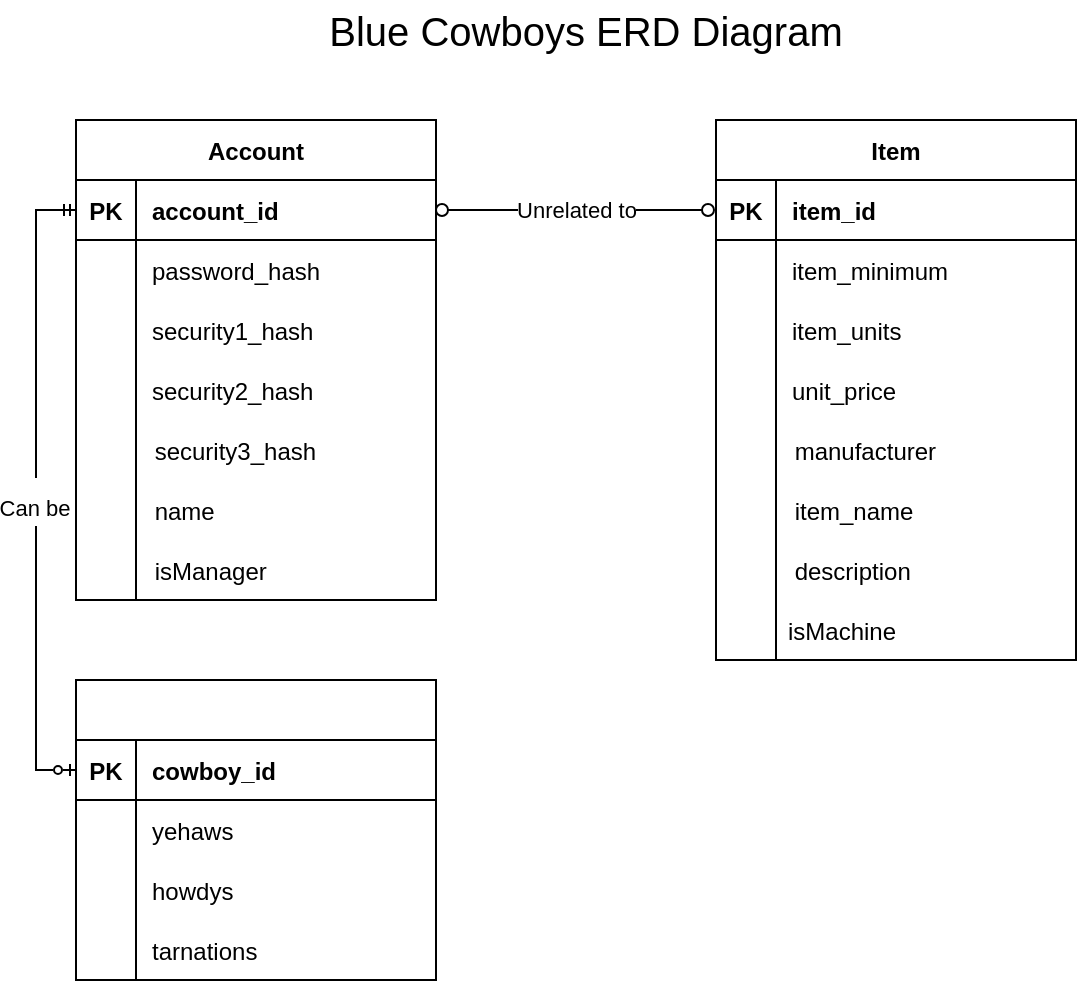 <mxfile version="20.5.1" type="device"><diagram id="R2lEEEUBdFMjLlhIrx00" name="Page-1"><mxGraphModel dx="1422" dy="734" grid="1" gridSize="10" guides="1" tooltips="1" connect="1" arrows="1" fold="1" page="1" pageScale="1" pageWidth="850" pageHeight="1100" math="0" shadow="0" extFonts="Permanent Marker^https://fonts.googleapis.com/css?family=Permanent+Marker"><root><mxCell id="0"/><mxCell id="1" parent="0"/><mxCell id="_1RB0XR3zgDBimwfVowO-33" value="Account" style="shape=table;startSize=30;container=1;collapsible=1;childLayout=tableLayout;fixedRows=1;rowLines=0;fontStyle=1;align=center;resizeLast=1;" vertex="1" parent="1"><mxGeometry x="80" y="120" width="180" height="240" as="geometry"/></mxCell><mxCell id="_1RB0XR3zgDBimwfVowO-34" value="" style="shape=tableRow;horizontal=0;startSize=0;swimlaneHead=0;swimlaneBody=0;fillColor=none;collapsible=0;dropTarget=0;points=[[0,0.5],[1,0.5]];portConstraint=eastwest;top=0;left=0;right=0;bottom=1;" vertex="1" parent="_1RB0XR3zgDBimwfVowO-33"><mxGeometry y="30" width="180" height="30" as="geometry"/></mxCell><mxCell id="_1RB0XR3zgDBimwfVowO-35" value="PK" style="shape=partialRectangle;connectable=0;fillColor=none;top=0;left=0;bottom=0;right=0;fontStyle=1;overflow=hidden;" vertex="1" parent="_1RB0XR3zgDBimwfVowO-34"><mxGeometry width="30" height="30" as="geometry"><mxRectangle width="30" height="30" as="alternateBounds"/></mxGeometry></mxCell><mxCell id="_1RB0XR3zgDBimwfVowO-36" value="account_id" style="shape=partialRectangle;connectable=0;fillColor=none;top=0;left=0;bottom=0;right=0;align=left;spacingLeft=6;fontStyle=1;overflow=hidden;" vertex="1" parent="_1RB0XR3zgDBimwfVowO-34"><mxGeometry x="30" width="150" height="30" as="geometry"><mxRectangle width="150" height="30" as="alternateBounds"/></mxGeometry></mxCell><mxCell id="_1RB0XR3zgDBimwfVowO-37" value="" style="shape=tableRow;horizontal=0;startSize=0;swimlaneHead=0;swimlaneBody=0;fillColor=none;collapsible=0;dropTarget=0;points=[[0,0.5],[1,0.5]];portConstraint=eastwest;top=0;left=0;right=0;bottom=0;" vertex="1" parent="_1RB0XR3zgDBimwfVowO-33"><mxGeometry y="60" width="180" height="30" as="geometry"/></mxCell><mxCell id="_1RB0XR3zgDBimwfVowO-38" value="" style="shape=partialRectangle;connectable=0;fillColor=none;top=0;left=0;bottom=0;right=0;editable=1;overflow=hidden;" vertex="1" parent="_1RB0XR3zgDBimwfVowO-37"><mxGeometry width="30" height="30" as="geometry"><mxRectangle width="30" height="30" as="alternateBounds"/></mxGeometry></mxCell><mxCell id="_1RB0XR3zgDBimwfVowO-39" value="password_hash" style="shape=partialRectangle;connectable=0;fillColor=none;top=0;left=0;bottom=0;right=0;align=left;spacingLeft=6;overflow=hidden;" vertex="1" parent="_1RB0XR3zgDBimwfVowO-37"><mxGeometry x="30" width="150" height="30" as="geometry"><mxRectangle width="150" height="30" as="alternateBounds"/></mxGeometry></mxCell><mxCell id="_1RB0XR3zgDBimwfVowO-40" value="" style="shape=tableRow;horizontal=0;startSize=0;swimlaneHead=0;swimlaneBody=0;fillColor=none;collapsible=0;dropTarget=0;points=[[0,0.5],[1,0.5]];portConstraint=eastwest;top=0;left=0;right=0;bottom=0;" vertex="1" parent="_1RB0XR3zgDBimwfVowO-33"><mxGeometry y="90" width="180" height="30" as="geometry"/></mxCell><mxCell id="_1RB0XR3zgDBimwfVowO-41" value="" style="shape=partialRectangle;connectable=0;fillColor=none;top=0;left=0;bottom=0;right=0;editable=1;overflow=hidden;" vertex="1" parent="_1RB0XR3zgDBimwfVowO-40"><mxGeometry width="30" height="30" as="geometry"><mxRectangle width="30" height="30" as="alternateBounds"/></mxGeometry></mxCell><mxCell id="_1RB0XR3zgDBimwfVowO-42" value="security1_hash" style="shape=partialRectangle;connectable=0;fillColor=none;top=0;left=0;bottom=0;right=0;align=left;spacingLeft=6;overflow=hidden;" vertex="1" parent="_1RB0XR3zgDBimwfVowO-40"><mxGeometry x="30" width="150" height="30" as="geometry"><mxRectangle width="150" height="30" as="alternateBounds"/></mxGeometry></mxCell><mxCell id="_1RB0XR3zgDBimwfVowO-43" value="" style="shape=tableRow;horizontal=0;startSize=0;swimlaneHead=0;swimlaneBody=0;fillColor=none;collapsible=0;dropTarget=0;points=[[0,0.5],[1,0.5]];portConstraint=eastwest;top=0;left=0;right=0;bottom=0;" vertex="1" parent="_1RB0XR3zgDBimwfVowO-33"><mxGeometry y="120" width="180" height="30" as="geometry"/></mxCell><mxCell id="_1RB0XR3zgDBimwfVowO-44" value="" style="shape=partialRectangle;connectable=0;fillColor=none;top=0;left=0;bottom=0;right=0;editable=1;overflow=hidden;" vertex="1" parent="_1RB0XR3zgDBimwfVowO-43"><mxGeometry width="30" height="30" as="geometry"><mxRectangle width="30" height="30" as="alternateBounds"/></mxGeometry></mxCell><mxCell id="_1RB0XR3zgDBimwfVowO-45" value="security2_hash" style="shape=partialRectangle;connectable=0;fillColor=none;top=0;left=0;bottom=0;right=0;align=left;spacingLeft=6;overflow=hidden;" vertex="1" parent="_1RB0XR3zgDBimwfVowO-43"><mxGeometry x="30" width="150" height="30" as="geometry"><mxRectangle width="150" height="30" as="alternateBounds"/></mxGeometry></mxCell><mxCell id="_1RB0XR3zgDBimwfVowO-51" value=" security3_hash" style="shape=partialRectangle;fillColor=none;align=left;verticalAlign=middle;strokeColor=none;spacingLeft=34;rotatable=0;points=[[0,0.5],[1,0.5]];portConstraint=eastwest;dropTarget=0;" vertex="1" parent="1"><mxGeometry x="80" y="270" width="90" height="30" as="geometry"/></mxCell><mxCell id="_1RB0XR3zgDBimwfVowO-52" value="" style="shape=partialRectangle;top=0;left=0;bottom=0;fillColor=none;stokeWidth=1;align=left;verticalAlign=middle;spacingLeft=4;spacingRight=4;overflow=hidden;rotatable=0;points=[];portConstraint=eastwest;part=1;" vertex="1" connectable="0" parent="_1RB0XR3zgDBimwfVowO-51"><mxGeometry width="30" height="30" as="geometry"/></mxCell><mxCell id="_1RB0XR3zgDBimwfVowO-53" value=" name" style="shape=partialRectangle;fillColor=none;align=left;verticalAlign=middle;strokeColor=none;spacingLeft=34;rotatable=0;points=[[0,0.5],[1,0.5]];portConstraint=eastwest;dropTarget=0;" vertex="1" parent="1"><mxGeometry x="80" y="300" width="90" height="30" as="geometry"/></mxCell><mxCell id="_1RB0XR3zgDBimwfVowO-54" value="" style="shape=partialRectangle;top=0;left=0;bottom=0;fillColor=none;stokeWidth=1;align=left;verticalAlign=middle;spacingLeft=4;spacingRight=4;overflow=hidden;rotatable=0;points=[];portConstraint=eastwest;part=1;" vertex="1" connectable="0" parent="_1RB0XR3zgDBimwfVowO-53"><mxGeometry width="30" height="30" as="geometry"/></mxCell><mxCell id="_1RB0XR3zgDBimwfVowO-55" value="Item" style="shape=table;startSize=30;container=1;collapsible=1;childLayout=tableLayout;fixedRows=1;rowLines=0;fontStyle=1;align=center;resizeLast=1;" vertex="1" parent="1"><mxGeometry x="400" y="120" width="180" height="270" as="geometry"/></mxCell><mxCell id="_1RB0XR3zgDBimwfVowO-56" value="" style="shape=tableRow;horizontal=0;startSize=0;swimlaneHead=0;swimlaneBody=0;fillColor=none;collapsible=0;dropTarget=0;points=[[0,0.5],[1,0.5]];portConstraint=eastwest;top=0;left=0;right=0;bottom=1;" vertex="1" parent="_1RB0XR3zgDBimwfVowO-55"><mxGeometry y="30" width="180" height="30" as="geometry"/></mxCell><mxCell id="_1RB0XR3zgDBimwfVowO-57" value="PK" style="shape=partialRectangle;connectable=0;fillColor=none;top=0;left=0;bottom=0;right=0;fontStyle=1;overflow=hidden;" vertex="1" parent="_1RB0XR3zgDBimwfVowO-56"><mxGeometry width="30" height="30" as="geometry"><mxRectangle width="30" height="30" as="alternateBounds"/></mxGeometry></mxCell><mxCell id="_1RB0XR3zgDBimwfVowO-58" value="item_id" style="shape=partialRectangle;connectable=0;fillColor=none;top=0;left=0;bottom=0;right=0;align=left;spacingLeft=6;fontStyle=1;overflow=hidden;" vertex="1" parent="_1RB0XR3zgDBimwfVowO-56"><mxGeometry x="30" width="150" height="30" as="geometry"><mxRectangle width="150" height="30" as="alternateBounds"/></mxGeometry></mxCell><mxCell id="_1RB0XR3zgDBimwfVowO-59" value="" style="shape=tableRow;horizontal=0;startSize=0;swimlaneHead=0;swimlaneBody=0;fillColor=none;collapsible=0;dropTarget=0;points=[[0,0.5],[1,0.5]];portConstraint=eastwest;top=0;left=0;right=0;bottom=0;" vertex="1" parent="_1RB0XR3zgDBimwfVowO-55"><mxGeometry y="60" width="180" height="30" as="geometry"/></mxCell><mxCell id="_1RB0XR3zgDBimwfVowO-60" value="" style="shape=partialRectangle;connectable=0;fillColor=none;top=0;left=0;bottom=0;right=0;editable=1;overflow=hidden;" vertex="1" parent="_1RB0XR3zgDBimwfVowO-59"><mxGeometry width="30" height="30" as="geometry"><mxRectangle width="30" height="30" as="alternateBounds"/></mxGeometry></mxCell><mxCell id="_1RB0XR3zgDBimwfVowO-61" value="item_minimum" style="shape=partialRectangle;connectable=0;fillColor=none;top=0;left=0;bottom=0;right=0;align=left;spacingLeft=6;overflow=hidden;" vertex="1" parent="_1RB0XR3zgDBimwfVowO-59"><mxGeometry x="30" width="150" height="30" as="geometry"><mxRectangle width="150" height="30" as="alternateBounds"/></mxGeometry></mxCell><mxCell id="_1RB0XR3zgDBimwfVowO-62" value="" style="shape=tableRow;horizontal=0;startSize=0;swimlaneHead=0;swimlaneBody=0;fillColor=none;collapsible=0;dropTarget=0;points=[[0,0.5],[1,0.5]];portConstraint=eastwest;top=0;left=0;right=0;bottom=0;" vertex="1" parent="_1RB0XR3zgDBimwfVowO-55"><mxGeometry y="90" width="180" height="30" as="geometry"/></mxCell><mxCell id="_1RB0XR3zgDBimwfVowO-63" value="" style="shape=partialRectangle;connectable=0;fillColor=none;top=0;left=0;bottom=0;right=0;editable=1;overflow=hidden;" vertex="1" parent="_1RB0XR3zgDBimwfVowO-62"><mxGeometry width="30" height="30" as="geometry"><mxRectangle width="30" height="30" as="alternateBounds"/></mxGeometry></mxCell><mxCell id="_1RB0XR3zgDBimwfVowO-64" value="item_units" style="shape=partialRectangle;connectable=0;fillColor=none;top=0;left=0;bottom=0;right=0;align=left;spacingLeft=6;overflow=hidden;" vertex="1" parent="_1RB0XR3zgDBimwfVowO-62"><mxGeometry x="30" width="150" height="30" as="geometry"><mxRectangle width="150" height="30" as="alternateBounds"/></mxGeometry></mxCell><mxCell id="_1RB0XR3zgDBimwfVowO-65" value="" style="shape=tableRow;horizontal=0;startSize=0;swimlaneHead=0;swimlaneBody=0;fillColor=none;collapsible=0;dropTarget=0;points=[[0,0.5],[1,0.5]];portConstraint=eastwest;top=0;left=0;right=0;bottom=0;" vertex="1" parent="_1RB0XR3zgDBimwfVowO-55"><mxGeometry y="120" width="180" height="30" as="geometry"/></mxCell><mxCell id="_1RB0XR3zgDBimwfVowO-66" value="" style="shape=partialRectangle;connectable=0;fillColor=none;top=0;left=0;bottom=0;right=0;editable=1;overflow=hidden;" vertex="1" parent="_1RB0XR3zgDBimwfVowO-65"><mxGeometry width="30" height="30" as="geometry"><mxRectangle width="30" height="30" as="alternateBounds"/></mxGeometry></mxCell><mxCell id="_1RB0XR3zgDBimwfVowO-67" value="unit_price" style="shape=partialRectangle;connectable=0;fillColor=none;top=0;left=0;bottom=0;right=0;align=left;spacingLeft=6;overflow=hidden;" vertex="1" parent="_1RB0XR3zgDBimwfVowO-65"><mxGeometry x="30" width="150" height="30" as="geometry"><mxRectangle width="150" height="30" as="alternateBounds"/></mxGeometry></mxCell><mxCell id="_1RB0XR3zgDBimwfVowO-68" value=" isManager" style="shape=partialRectangle;fillColor=none;align=left;verticalAlign=middle;strokeColor=none;spacingLeft=34;rotatable=0;points=[[0,0.5],[1,0.5]];portConstraint=eastwest;dropTarget=0;" vertex="1" parent="1"><mxGeometry x="80" y="330" width="90" height="30" as="geometry"/></mxCell><mxCell id="_1RB0XR3zgDBimwfVowO-69" value="" style="shape=partialRectangle;top=0;left=0;bottom=0;fillColor=none;stokeWidth=1;align=left;verticalAlign=middle;spacingLeft=4;spacingRight=4;overflow=hidden;rotatable=0;points=[];portConstraint=eastwest;part=1;" vertex="1" connectable="0" parent="_1RB0XR3zgDBimwfVowO-68"><mxGeometry width="30" height="30" as="geometry"/></mxCell><mxCell id="_1RB0XR3zgDBimwfVowO-73" value=" manufacturer" style="shape=partialRectangle;fillColor=none;align=left;verticalAlign=middle;strokeColor=none;spacingLeft=34;rotatable=0;points=[[0,0.5],[1,0.5]];portConstraint=eastwest;dropTarget=0;" vertex="1" parent="1"><mxGeometry x="400" y="270" width="90" height="30" as="geometry"/></mxCell><mxCell id="_1RB0XR3zgDBimwfVowO-74" value="" style="shape=partialRectangle;top=0;left=0;bottom=0;fillColor=none;stokeWidth=1;align=left;verticalAlign=middle;spacingLeft=4;spacingRight=4;overflow=hidden;rotatable=0;points=[];portConstraint=eastwest;part=1;" vertex="1" connectable="0" parent="_1RB0XR3zgDBimwfVowO-73"><mxGeometry width="30" height="30" as="geometry"/></mxCell><mxCell id="_1RB0XR3zgDBimwfVowO-75" value=" item_name" style="shape=partialRectangle;fillColor=none;align=left;verticalAlign=middle;strokeColor=none;spacingLeft=34;rotatable=0;points=[[0,0.5],[1,0.5]];portConstraint=eastwest;dropTarget=0;" vertex="1" parent="1"><mxGeometry x="400" y="300" width="90" height="30" as="geometry"/></mxCell><mxCell id="_1RB0XR3zgDBimwfVowO-76" value="" style="shape=partialRectangle;top=0;left=0;bottom=0;fillColor=none;stokeWidth=1;align=left;verticalAlign=middle;spacingLeft=4;spacingRight=4;overflow=hidden;rotatable=0;points=[];portConstraint=eastwest;part=1;" vertex="1" connectable="0" parent="_1RB0XR3zgDBimwfVowO-75"><mxGeometry width="30" height="30" as="geometry"/></mxCell><mxCell id="_1RB0XR3zgDBimwfVowO-77" value=" description" style="shape=partialRectangle;fillColor=none;align=left;verticalAlign=middle;strokeColor=none;spacingLeft=34;rotatable=0;points=[[0,0.5],[1,0.5]];portConstraint=eastwest;dropTarget=0;" vertex="1" parent="1"><mxGeometry x="400" y="330" width="90" height="30" as="geometry"/></mxCell><mxCell id="_1RB0XR3zgDBimwfVowO-78" value="" style="shape=partialRectangle;top=0;left=0;bottom=0;fillColor=none;stokeWidth=1;align=left;verticalAlign=middle;spacingLeft=4;spacingRight=4;overflow=hidden;rotatable=0;points=[];portConstraint=eastwest;part=1;" vertex="1" connectable="0" parent="_1RB0XR3zgDBimwfVowO-77"><mxGeometry width="30" height="30" as="geometry"/></mxCell><mxCell id="_1RB0XR3zgDBimwfVowO-80" value="isMachine" style="shape=partialRectangle;fillColor=none;align=left;verticalAlign=middle;strokeColor=none;spacingLeft=34;rotatable=0;points=[[0,0.5],[1,0.5]];portConstraint=eastwest;dropTarget=0;" vertex="1" parent="1"><mxGeometry x="400" y="360" width="90" height="30" as="geometry"/></mxCell><mxCell id="_1RB0XR3zgDBimwfVowO-81" value="" style="shape=partialRectangle;top=0;left=0;bottom=0;fillColor=none;stokeWidth=1;align=left;verticalAlign=middle;spacingLeft=4;spacingRight=4;overflow=hidden;rotatable=0;points=[];portConstraint=eastwest;part=1;" vertex="1" connectable="0" parent="_1RB0XR3zgDBimwfVowO-80"><mxGeometry width="30" height="30" as="geometry"/></mxCell><mxCell id="_1RB0XR3zgDBimwfVowO-87" value="" style="edgeStyle=entityRelationEdgeStyle;fontSize=12;html=1;endArrow=oval;endFill=0;rounded=0;startArrow=oval;startFill=0;jumpSize=0;startSize=6;spacing=2;sourcePerimeterSpacing=0;targetPerimeterSpacing=0;strokeColor=default;endSize=6;snapToPoint=0;anchorPointDirection=0;noJump=0;" edge="1" parent="1"><mxGeometry width="100" height="100" relative="1" as="geometry"><mxPoint x="263" y="165" as="sourcePoint"/><mxPoint x="396" y="165" as="targetPoint"/></mxGeometry></mxCell><mxCell id="_1RB0XR3zgDBimwfVowO-89" value="Unrelated to" style="edgeLabel;html=1;align=center;verticalAlign=middle;resizable=0;points=[];" vertex="1" connectable="0" parent="_1RB0XR3zgDBimwfVowO-87"><mxGeometry x="-0.14" relative="1" as="geometry"><mxPoint x="10" as="offset"/></mxGeometry></mxCell><mxCell id="_1RB0XR3zgDBimwfVowO-90" value="&lt;font style=&quot;font-size: 20px;&quot;&gt;Blue Cowboys ERD Diagram&lt;/font&gt;" style="text;html=1;strokeColor=none;fillColor=none;align=center;verticalAlign=middle;whiteSpace=wrap;rounded=0;" vertex="1" parent="1"><mxGeometry x="200" y="60" width="270" height="30" as="geometry"/></mxCell><mxCell id="_1RB0XR3zgDBimwfVowO-91" value="" style="shape=table;startSize=30;container=1;collapsible=1;childLayout=tableLayout;fixedRows=1;rowLines=0;fontStyle=1;align=center;resizeLast=1;" vertex="1" parent="1"><mxGeometry x="80" y="400" width="180" height="150" as="geometry"/></mxCell><mxCell id="_1RB0XR3zgDBimwfVowO-92" value="" style="shape=tableRow;horizontal=0;startSize=0;swimlaneHead=0;swimlaneBody=0;fillColor=none;collapsible=0;dropTarget=0;points=[[0,0.5],[1,0.5]];portConstraint=eastwest;top=0;left=0;right=0;bottom=1;" vertex="1" parent="_1RB0XR3zgDBimwfVowO-91"><mxGeometry y="30" width="180" height="30" as="geometry"/></mxCell><mxCell id="_1RB0XR3zgDBimwfVowO-93" value="PK" style="shape=partialRectangle;connectable=0;fillColor=none;top=0;left=0;bottom=0;right=0;fontStyle=1;overflow=hidden;" vertex="1" parent="_1RB0XR3zgDBimwfVowO-92"><mxGeometry width="30" height="30" as="geometry"><mxRectangle width="30" height="30" as="alternateBounds"/></mxGeometry></mxCell><mxCell id="_1RB0XR3zgDBimwfVowO-94" value="cowboy_id" style="shape=partialRectangle;connectable=0;fillColor=none;top=0;left=0;bottom=0;right=0;align=left;spacingLeft=6;fontStyle=1;overflow=hidden;" vertex="1" parent="_1RB0XR3zgDBimwfVowO-92"><mxGeometry x="30" width="150" height="30" as="geometry"><mxRectangle width="150" height="30" as="alternateBounds"/></mxGeometry></mxCell><mxCell id="_1RB0XR3zgDBimwfVowO-95" value="" style="shape=tableRow;horizontal=0;startSize=0;swimlaneHead=0;swimlaneBody=0;fillColor=none;collapsible=0;dropTarget=0;points=[[0,0.5],[1,0.5]];portConstraint=eastwest;top=0;left=0;right=0;bottom=0;" vertex="1" parent="_1RB0XR3zgDBimwfVowO-91"><mxGeometry y="60" width="180" height="30" as="geometry"/></mxCell><mxCell id="_1RB0XR3zgDBimwfVowO-96" value="" style="shape=partialRectangle;connectable=0;fillColor=none;top=0;left=0;bottom=0;right=0;editable=1;overflow=hidden;" vertex="1" parent="_1RB0XR3zgDBimwfVowO-95"><mxGeometry width="30" height="30" as="geometry"><mxRectangle width="30" height="30" as="alternateBounds"/></mxGeometry></mxCell><mxCell id="_1RB0XR3zgDBimwfVowO-97" value="yehaws" style="shape=partialRectangle;connectable=0;fillColor=none;top=0;left=0;bottom=0;right=0;align=left;spacingLeft=6;overflow=hidden;" vertex="1" parent="_1RB0XR3zgDBimwfVowO-95"><mxGeometry x="30" width="150" height="30" as="geometry"><mxRectangle width="150" height="30" as="alternateBounds"/></mxGeometry></mxCell><mxCell id="_1RB0XR3zgDBimwfVowO-98" value="" style="shape=tableRow;horizontal=0;startSize=0;swimlaneHead=0;swimlaneBody=0;fillColor=none;collapsible=0;dropTarget=0;points=[[0,0.5],[1,0.5]];portConstraint=eastwest;top=0;left=0;right=0;bottom=0;" vertex="1" parent="_1RB0XR3zgDBimwfVowO-91"><mxGeometry y="90" width="180" height="30" as="geometry"/></mxCell><mxCell id="_1RB0XR3zgDBimwfVowO-99" value="" style="shape=partialRectangle;connectable=0;fillColor=none;top=0;left=0;bottom=0;right=0;editable=1;overflow=hidden;" vertex="1" parent="_1RB0XR3zgDBimwfVowO-98"><mxGeometry width="30" height="30" as="geometry"><mxRectangle width="30" height="30" as="alternateBounds"/></mxGeometry></mxCell><mxCell id="_1RB0XR3zgDBimwfVowO-100" value="howdys" style="shape=partialRectangle;connectable=0;fillColor=none;top=0;left=0;bottom=0;right=0;align=left;spacingLeft=6;overflow=hidden;" vertex="1" parent="_1RB0XR3zgDBimwfVowO-98"><mxGeometry x="30" width="150" height="30" as="geometry"><mxRectangle width="150" height="30" as="alternateBounds"/></mxGeometry></mxCell><mxCell id="_1RB0XR3zgDBimwfVowO-101" value="" style="shape=tableRow;horizontal=0;startSize=0;swimlaneHead=0;swimlaneBody=0;fillColor=none;collapsible=0;dropTarget=0;points=[[0,0.5],[1,0.5]];portConstraint=eastwest;top=0;left=0;right=0;bottom=0;" vertex="1" parent="_1RB0XR3zgDBimwfVowO-91"><mxGeometry y="120" width="180" height="30" as="geometry"/></mxCell><mxCell id="_1RB0XR3zgDBimwfVowO-102" value="" style="shape=partialRectangle;connectable=0;fillColor=none;top=0;left=0;bottom=0;right=0;editable=1;overflow=hidden;" vertex="1" parent="_1RB0XR3zgDBimwfVowO-101"><mxGeometry width="30" height="30" as="geometry"><mxRectangle width="30" height="30" as="alternateBounds"/></mxGeometry></mxCell><mxCell id="_1RB0XR3zgDBimwfVowO-103" value="tarnations" style="shape=partialRectangle;connectable=0;fillColor=none;top=0;left=0;bottom=0;right=0;align=left;spacingLeft=6;overflow=hidden;" vertex="1" parent="_1RB0XR3zgDBimwfVowO-101"><mxGeometry x="30" width="150" height="30" as="geometry"><mxRectangle width="150" height="30" as="alternateBounds"/></mxGeometry></mxCell><mxCell id="_1RB0XR3zgDBimwfVowO-106" style="edgeStyle=orthogonalEdgeStyle;rounded=0;jumpSize=0;orthogonalLoop=1;jettySize=auto;html=1;entryX=0;entryY=0.5;entryDx=0;entryDy=0;strokeColor=default;fontSize=20;startArrow=ERmandOne;startFill=0;endArrow=ERzeroToOne;endFill=0;startSize=4;endSize=4;sourcePerimeterSpacing=0;targetPerimeterSpacing=0;" edge="1" parent="1" source="_1RB0XR3zgDBimwfVowO-34" target="_1RB0XR3zgDBimwfVowO-92"><mxGeometry relative="1" as="geometry"/></mxCell><mxCell id="_1RB0XR3zgDBimwfVowO-110" value="&lt;font style=&quot;font-size: 11px;&quot;&gt;Can be&lt;/font&gt;" style="edgeLabel;html=1;align=center;verticalAlign=middle;resizable=0;points=[];fontSize=20;" vertex="1" connectable="0" parent="_1RB0XR3zgDBimwfVowO-106"><mxGeometry x="0.094" y="-1" relative="1" as="geometry"><mxPoint y="-10" as="offset"/></mxGeometry></mxCell><mxCell id="_1RB0XR3zgDBimwfVowO-107" value="" style="shape=image;html=1;verticalAlign=top;verticalLabelPosition=bottom;labelBackgroundColor=#ffffff;imageAspect=0;aspect=fixed;image=https://cdn3.iconfinder.com/data/icons/pidginsmilies/cowboy.png;fontSize=20;" vertex="1" parent="1"><mxGeometry x="158" y="403" width="24" height="24" as="geometry"/></mxCell></root></mxGraphModel></diagram></mxfile>